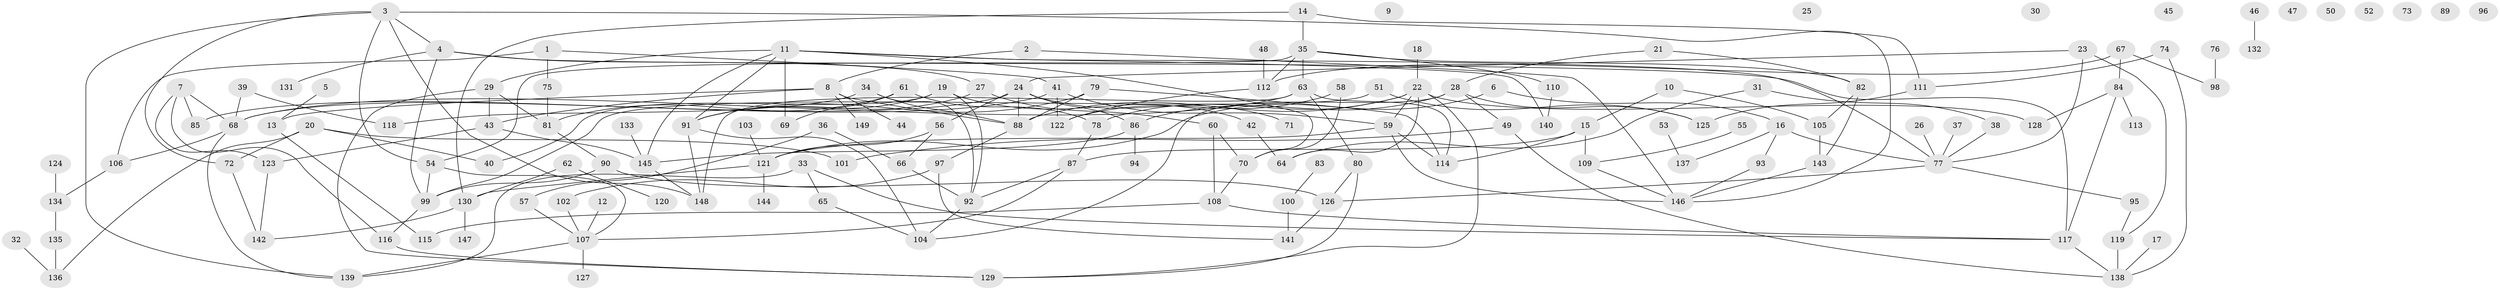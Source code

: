 // coarse degree distribution, {3: 0.19607843137254902, 2: 0.17647058823529413, 7: 0.0784313725490196, 5: 0.058823529411764705, 1: 0.18627450980392157, 4: 0.08823529411764706, 10: 0.00980392156862745, 0: 0.10784313725490197, 6: 0.0392156862745098, 8: 0.049019607843137254, 9: 0.00980392156862745}
// Generated by graph-tools (version 1.1) at 2025/23/03/03/25 07:23:25]
// undirected, 149 vertices, 209 edges
graph export_dot {
graph [start="1"]
  node [color=gray90,style=filled];
  1;
  2;
  3;
  4;
  5;
  6;
  7;
  8;
  9;
  10;
  11;
  12;
  13;
  14;
  15;
  16;
  17;
  18;
  19;
  20;
  21;
  22;
  23;
  24;
  25;
  26;
  27;
  28;
  29;
  30;
  31;
  32;
  33;
  34;
  35;
  36;
  37;
  38;
  39;
  40;
  41;
  42;
  43;
  44;
  45;
  46;
  47;
  48;
  49;
  50;
  51;
  52;
  53;
  54;
  55;
  56;
  57;
  58;
  59;
  60;
  61;
  62;
  63;
  64;
  65;
  66;
  67;
  68;
  69;
  70;
  71;
  72;
  73;
  74;
  75;
  76;
  77;
  78;
  79;
  80;
  81;
  82;
  83;
  84;
  85;
  86;
  87;
  88;
  89;
  90;
  91;
  92;
  93;
  94;
  95;
  96;
  97;
  98;
  99;
  100;
  101;
  102;
  103;
  104;
  105;
  106;
  107;
  108;
  109;
  110;
  111;
  112;
  113;
  114;
  115;
  116;
  117;
  118;
  119;
  120;
  121;
  122;
  123;
  124;
  125;
  126;
  127;
  128;
  129;
  130;
  131;
  132;
  133;
  134;
  135;
  136;
  137;
  138;
  139;
  140;
  141;
  142;
  143;
  144;
  145;
  146;
  147;
  148;
  149;
  1 -- 41;
  1 -- 75;
  1 -- 106;
  2 -- 8;
  2 -- 146;
  3 -- 4;
  3 -- 54;
  3 -- 72;
  3 -- 139;
  3 -- 146;
  3 -- 148;
  4 -- 27;
  4 -- 99;
  4 -- 117;
  4 -- 131;
  5 -- 13;
  6 -- 16;
  6 -- 121;
  7 -- 68;
  7 -- 85;
  7 -- 116;
  7 -- 123;
  8 -- 13;
  8 -- 43;
  8 -- 44;
  8 -- 88;
  8 -- 149;
  10 -- 15;
  10 -- 105;
  11 -- 29;
  11 -- 69;
  11 -- 70;
  11 -- 77;
  11 -- 91;
  11 -- 140;
  11 -- 145;
  12 -- 107;
  13 -- 115;
  14 -- 35;
  14 -- 111;
  14 -- 130;
  15 -- 87;
  15 -- 109;
  15 -- 114;
  16 -- 77;
  16 -- 93;
  16 -- 137;
  17 -- 138;
  18 -- 22;
  19 -- 40;
  19 -- 42;
  19 -- 91;
  19 -- 92;
  20 -- 40;
  20 -- 72;
  20 -- 101;
  20 -- 136;
  21 -- 28;
  21 -- 82;
  22 -- 59;
  22 -- 64;
  22 -- 78;
  22 -- 88;
  22 -- 128;
  22 -- 129;
  23 -- 24;
  23 -- 77;
  23 -- 119;
  24 -- 56;
  24 -- 68;
  24 -- 71;
  24 -- 86;
  24 -- 88;
  26 -- 77;
  27 -- 60;
  27 -- 91;
  28 -- 49;
  28 -- 86;
  28 -- 104;
  28 -- 125;
  29 -- 43;
  29 -- 81;
  29 -- 129;
  31 -- 38;
  31 -- 64;
  32 -- 136;
  33 -- 65;
  33 -- 117;
  33 -- 139;
  34 -- 88;
  34 -- 92;
  34 -- 118;
  35 -- 54;
  35 -- 63;
  35 -- 82;
  35 -- 110;
  35 -- 112;
  36 -- 57;
  36 -- 66;
  37 -- 77;
  38 -- 77;
  39 -- 68;
  39 -- 118;
  41 -- 59;
  41 -- 85;
  41 -- 122;
  42 -- 64;
  43 -- 123;
  43 -- 145;
  46 -- 132;
  48 -- 112;
  49 -- 101;
  49 -- 138;
  51 -- 99;
  51 -- 125;
  53 -- 137;
  54 -- 99;
  54 -- 107;
  55 -- 109;
  56 -- 66;
  56 -- 121;
  57 -- 107;
  58 -- 70;
  58 -- 122;
  59 -- 114;
  59 -- 121;
  59 -- 146;
  60 -- 70;
  60 -- 108;
  61 -- 69;
  61 -- 78;
  61 -- 81;
  62 -- 120;
  62 -- 130;
  63 -- 68;
  63 -- 80;
  63 -- 114;
  63 -- 148;
  65 -- 104;
  66 -- 92;
  67 -- 84;
  67 -- 98;
  67 -- 112;
  68 -- 106;
  68 -- 139;
  70 -- 108;
  72 -- 142;
  74 -- 111;
  74 -- 138;
  75 -- 81;
  76 -- 98;
  77 -- 95;
  77 -- 126;
  78 -- 87;
  79 -- 88;
  79 -- 91;
  79 -- 114;
  80 -- 126;
  80 -- 129;
  81 -- 90;
  82 -- 105;
  82 -- 143;
  83 -- 100;
  84 -- 113;
  84 -- 117;
  84 -- 128;
  86 -- 94;
  86 -- 145;
  87 -- 92;
  87 -- 107;
  88 -- 97;
  90 -- 99;
  90 -- 126;
  91 -- 104;
  91 -- 148;
  92 -- 104;
  93 -- 146;
  95 -- 119;
  97 -- 102;
  97 -- 141;
  99 -- 116;
  100 -- 141;
  102 -- 107;
  103 -- 121;
  105 -- 143;
  106 -- 134;
  107 -- 127;
  107 -- 139;
  108 -- 115;
  108 -- 117;
  109 -- 146;
  110 -- 140;
  111 -- 125;
  112 -- 122;
  116 -- 129;
  117 -- 138;
  119 -- 138;
  121 -- 130;
  121 -- 144;
  123 -- 142;
  124 -- 134;
  126 -- 141;
  130 -- 142;
  130 -- 147;
  133 -- 145;
  134 -- 135;
  135 -- 136;
  143 -- 146;
  145 -- 148;
}
